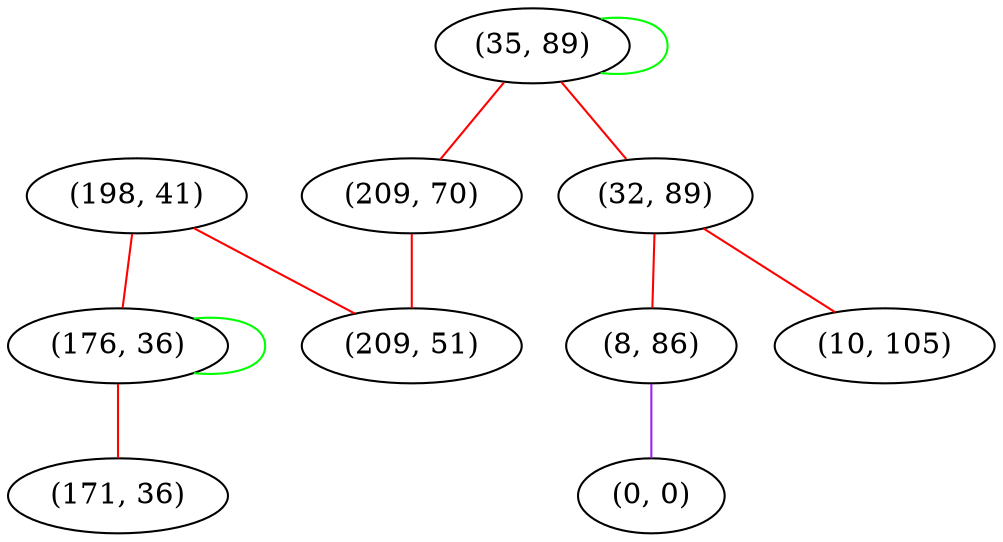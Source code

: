 graph "" {
"(198, 41)";
"(35, 89)";
"(209, 70)";
"(176, 36)";
"(32, 89)";
"(8, 86)";
"(0, 0)";
"(209, 51)";
"(171, 36)";
"(10, 105)";
"(198, 41)" -- "(209, 51)"  [color=red, key=0, weight=1];
"(198, 41)" -- "(176, 36)"  [color=red, key=0, weight=1];
"(35, 89)" -- "(32, 89)"  [color=red, key=0, weight=1];
"(35, 89)" -- "(35, 89)"  [color=green, key=0, weight=2];
"(35, 89)" -- "(209, 70)"  [color=red, key=0, weight=1];
"(209, 70)" -- "(209, 51)"  [color=red, key=0, weight=1];
"(176, 36)" -- "(171, 36)"  [color=red, key=0, weight=1];
"(176, 36)" -- "(176, 36)"  [color=green, key=0, weight=2];
"(32, 89)" -- "(8, 86)"  [color=red, key=0, weight=1];
"(32, 89)" -- "(10, 105)"  [color=red, key=0, weight=1];
"(8, 86)" -- "(0, 0)"  [color=purple, key=0, weight=4];
}
